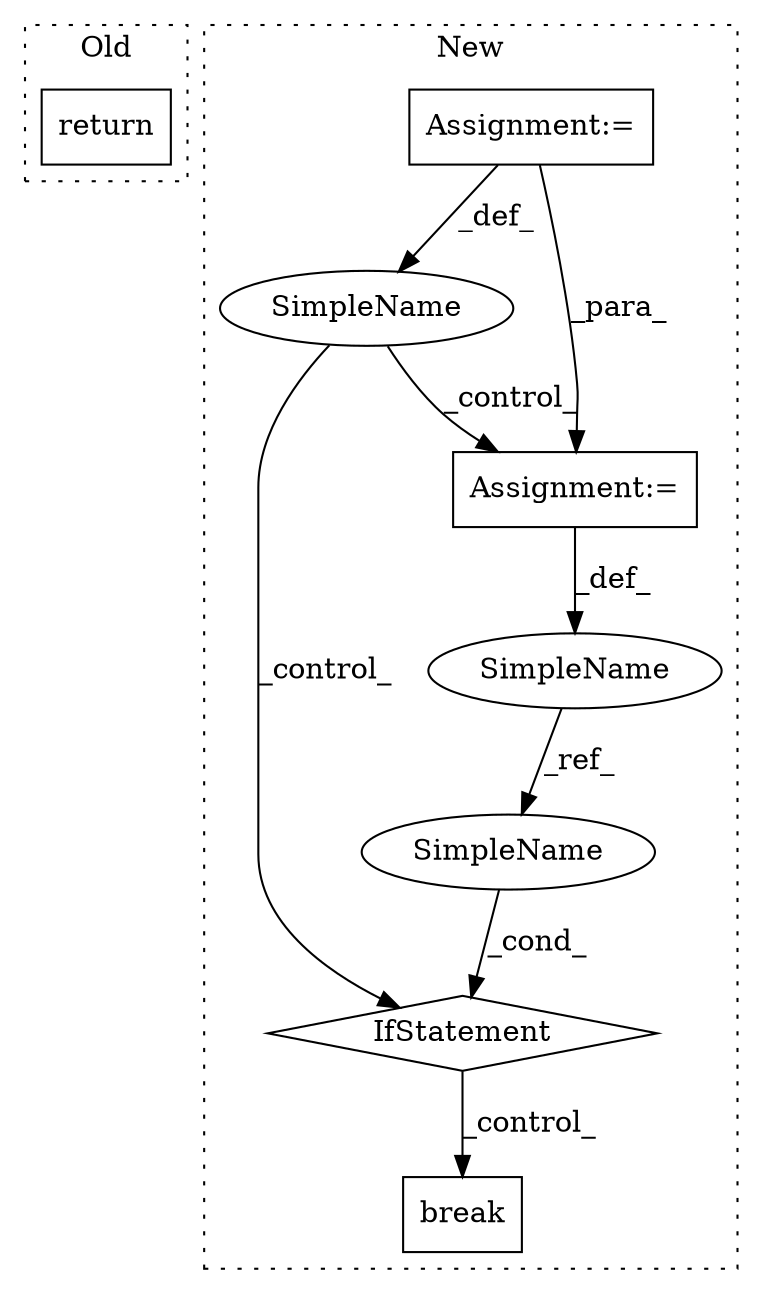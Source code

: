 digraph G {
subgraph cluster0 {
1 [label="return" a="41" s="307" l="7" shape="box"];
label = "Old";
style="dotted";
}
subgraph cluster1 {
2 [label="break" a="10" s="543" l="6" shape="box"];
3 [label="IfStatement" a="25" s="517,531" l="4,2" shape="diamond"];
4 [label="SimpleName" a="42" s="468" l="10" shape="ellipse"];
5 [label="Assignment:=" a="7" s="353" l="3" shape="box"];
6 [label="SimpleName" a="42" s="419" l="6" shape="ellipse"];
7 [label="Assignment:=" a="7" s="478" l="1" shape="box"];
8 [label="SimpleName" a="42" s="521" l="10" shape="ellipse"];
label = "New";
style="dotted";
}
3 -> 2 [label="_control_"];
4 -> 8 [label="_ref_"];
5 -> 7 [label="_para_"];
5 -> 6 [label="_def_"];
6 -> 3 [label="_control_"];
6 -> 7 [label="_control_"];
7 -> 4 [label="_def_"];
8 -> 3 [label="_cond_"];
}